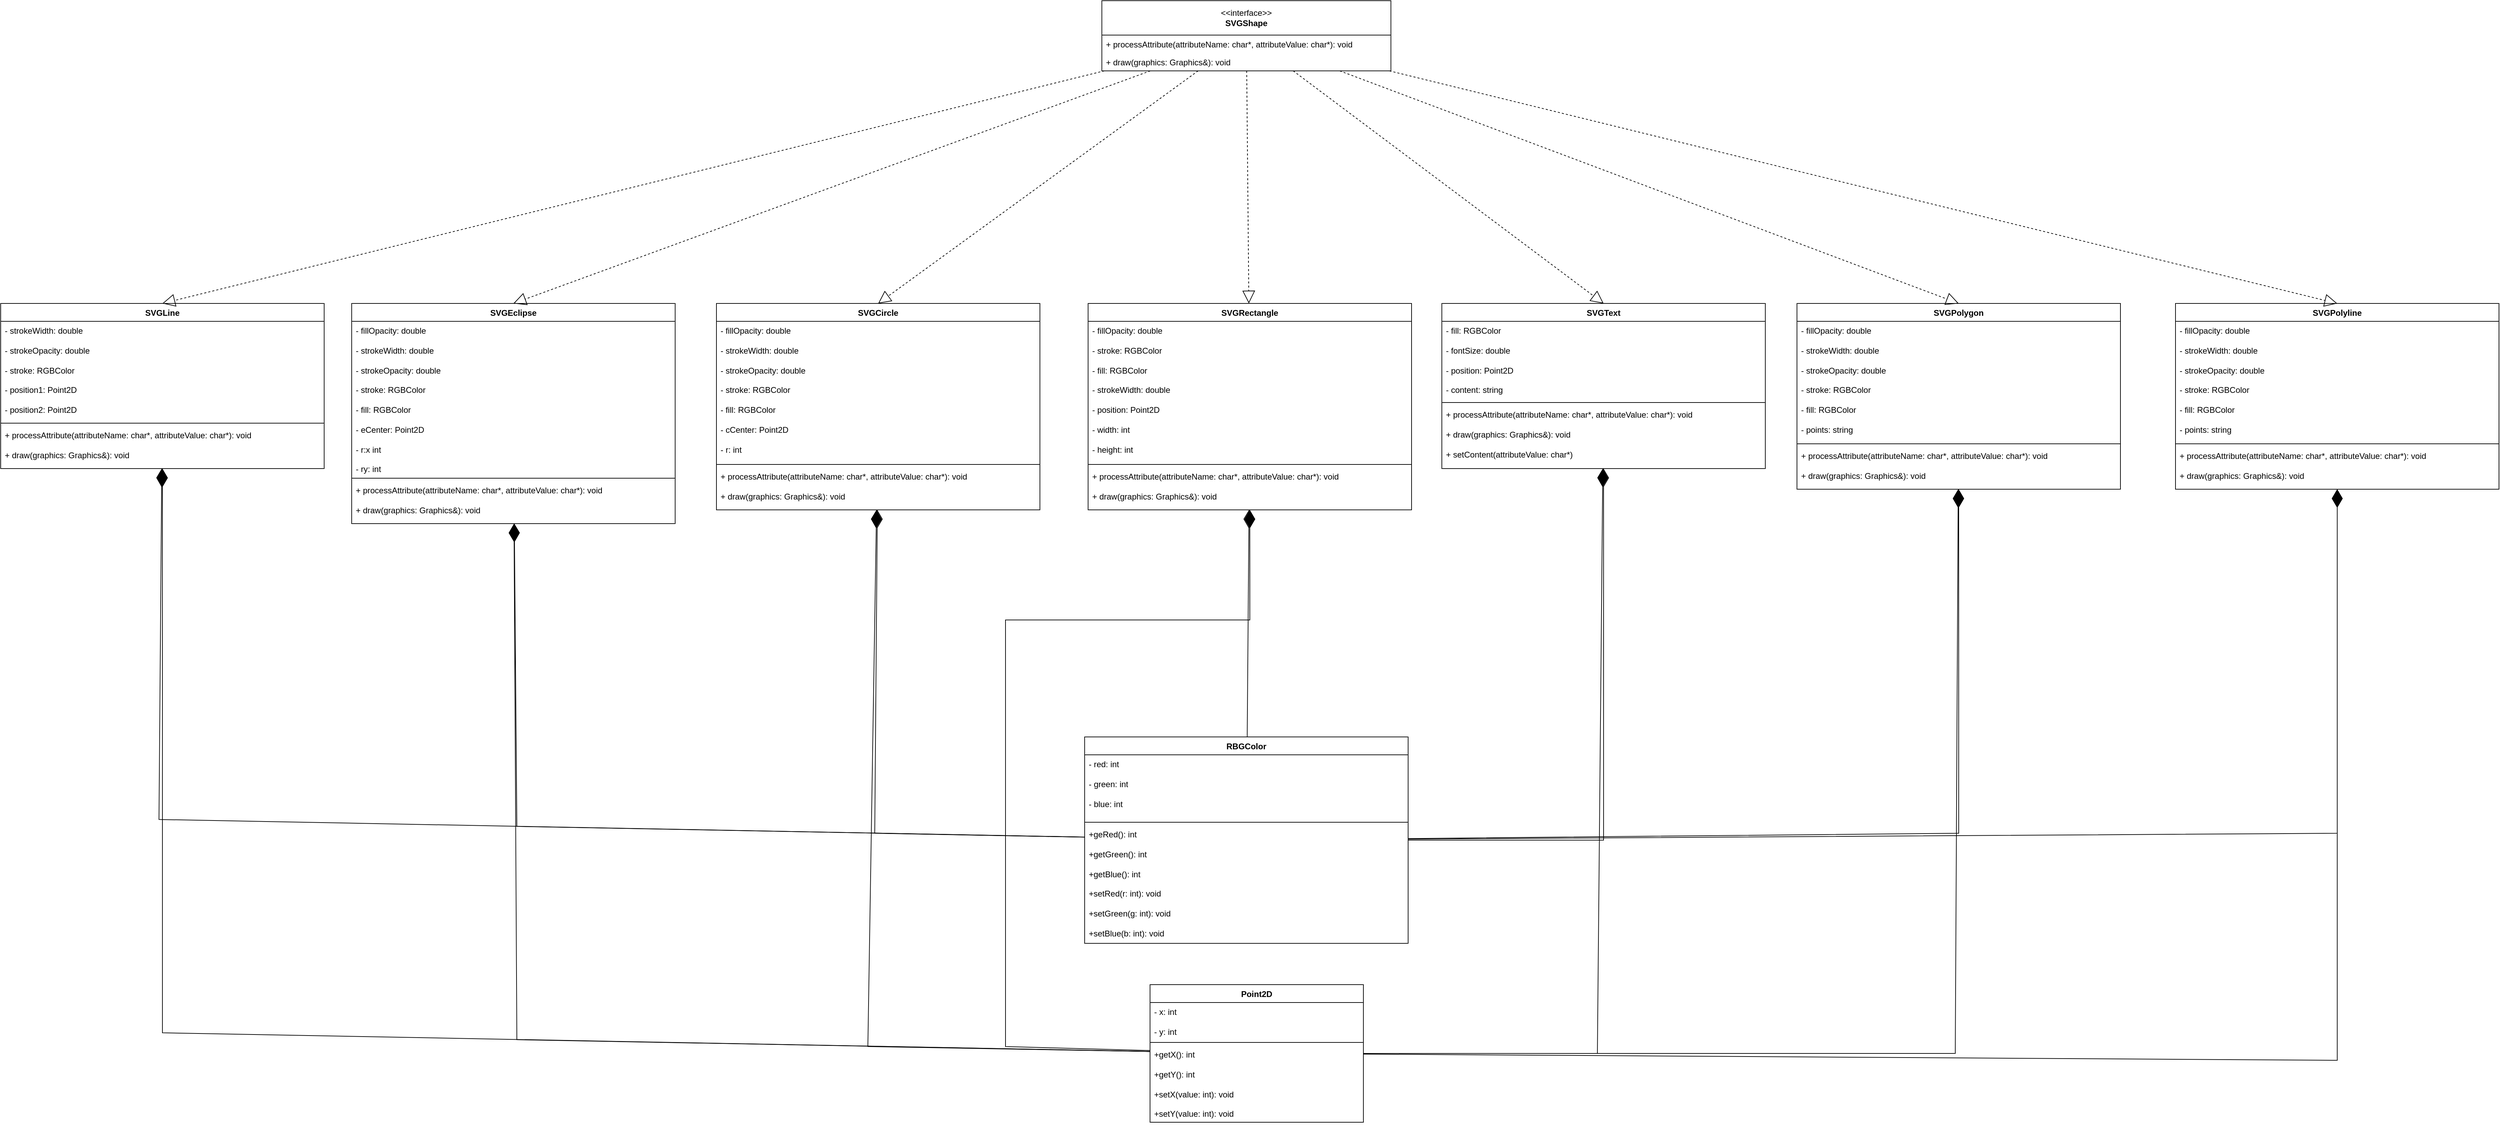 <mxfile version="27.1.5">
  <diagram name="Page-1" id="-4OX5yKSPfMP0kh_d-33">
    <mxGraphModel dx="4624" dy="1927" grid="1" gridSize="10" guides="1" tooltips="1" connect="1" arrows="1" fold="1" page="1" pageScale="1" pageWidth="827" pageHeight="1169" math="0" shadow="0">
      <root>
        <mxCell id="0" />
        <mxCell id="1" parent="0" />
        <mxCell id="V3nbJTYaqaH0ywq8ftMy-5" value="RBGColor" style="swimlane;fontStyle=1;align=center;verticalAlign=top;childLayout=stackLayout;horizontal=1;startSize=26;horizontalStack=0;resizeParent=1;resizeParentMax=0;resizeLast=0;collapsible=1;marginBottom=0;whiteSpace=wrap;html=1;" parent="1" vertex="1">
          <mxGeometry x="665" y="1340" width="470" height="300" as="geometry" />
        </mxCell>
        <mxCell id="V3nbJTYaqaH0ywq8ftMy-6" value="- red: int&lt;div&gt;&lt;br&gt;&lt;/div&gt;&lt;div&gt;- green: int&lt;/div&gt;&lt;div&gt;&lt;br&gt;&lt;/div&gt;&lt;div&gt;- blue: int&lt;/div&gt;&lt;div&gt;&lt;br&gt;&lt;/div&gt;" style="text;strokeColor=none;fillColor=none;align=left;verticalAlign=top;spacingLeft=4;spacingRight=4;overflow=hidden;rotatable=0;points=[[0,0.5],[1,0.5]];portConstraint=eastwest;whiteSpace=wrap;html=1;" parent="V3nbJTYaqaH0ywq8ftMy-5" vertex="1">
          <mxGeometry y="26" width="470" height="94" as="geometry" />
        </mxCell>
        <mxCell id="V3nbJTYaqaH0ywq8ftMy-7" value="" style="line;strokeWidth=1;fillColor=none;align=left;verticalAlign=middle;spacingTop=-1;spacingLeft=3;spacingRight=3;rotatable=0;labelPosition=right;points=[];portConstraint=eastwest;strokeColor=inherit;" parent="V3nbJTYaqaH0ywq8ftMy-5" vertex="1">
          <mxGeometry y="120" width="470" height="8" as="geometry" />
        </mxCell>
        <mxCell id="V3nbJTYaqaH0ywq8ftMy-8" value="&lt;div&gt;&lt;span style=&quot;background-color: transparent; color: light-dark(rgb(0, 0, 0), rgb(255, 255, 255));&quot;&gt;+geRed(): int&lt;/span&gt;&lt;/div&gt;&lt;div&gt;&lt;span style=&quot;background-color: transparent; color: light-dark(rgb(0, 0, 0), rgb(255, 255, 255));&quot;&gt;&lt;br&gt;&lt;/span&gt;&lt;/div&gt;&lt;div&gt;+getGreen(): int&lt;/div&gt;&lt;div&gt;&lt;br&gt;&lt;/div&gt;&lt;div&gt;+getBlue(): int&lt;/div&gt;&lt;div&gt;&lt;br&gt;&lt;/div&gt;&lt;div&gt;&lt;span style=&quot;background-color: transparent; color: light-dark(rgb(0, 0, 0), rgb(255, 255, 255));&quot;&gt;+setRed(r: int): void&lt;/span&gt;&lt;/div&gt;&lt;div&gt;&lt;br&gt;&lt;/div&gt;&lt;div&gt;+setGreen(g: int): void&lt;/div&gt;&lt;div&gt;&lt;br&gt;&lt;/div&gt;&lt;div&gt;+setBlue(b: int): void&lt;/div&gt;&lt;div&gt;&lt;br&gt;&lt;/div&gt;" style="text;strokeColor=none;fillColor=none;align=left;verticalAlign=top;spacingLeft=4;spacingRight=4;overflow=hidden;rotatable=0;points=[[0,0.5],[1,0.5]];portConstraint=eastwest;whiteSpace=wrap;html=1;" parent="V3nbJTYaqaH0ywq8ftMy-5" vertex="1">
          <mxGeometry y="128" width="470" height="172" as="geometry" />
        </mxCell>
        <mxCell id="V3nbJTYaqaH0ywq8ftMy-9" value="SVGRectangle" style="swimlane;fontStyle=1;align=center;verticalAlign=top;childLayout=stackLayout;horizontal=1;startSize=26;horizontalStack=0;resizeParent=1;resizeParentMax=0;resizeLast=0;collapsible=1;marginBottom=0;whiteSpace=wrap;html=1;" parent="1" vertex="1">
          <mxGeometry x="670" y="710" width="470" height="300" as="geometry" />
        </mxCell>
        <mxCell id="V3nbJTYaqaH0ywq8ftMy-10" value="&lt;div&gt;- fillOpacity: double&lt;/div&gt;&lt;div&gt;&lt;br&gt;&lt;/div&gt;&lt;div&gt;- stroke: RGBColor&lt;/div&gt;&lt;div&gt;&lt;br&gt;&lt;/div&gt;&lt;div&gt;- fill: RGBColor&lt;/div&gt;&lt;div&gt;&lt;br&gt;&lt;/div&gt;&lt;div&gt;- strokeWidth: double&lt;/div&gt;&lt;div&gt;&lt;br&gt;&lt;/div&gt;&lt;div&gt;- position: Point2D&lt;/div&gt;&lt;div&gt;&lt;br&gt;&lt;/div&gt;&lt;div&gt;- width: int&lt;/div&gt;&lt;div&gt;&lt;br&gt;&lt;/div&gt;&lt;div&gt;- height: int&lt;/div&gt;" style="text;strokeColor=none;fillColor=none;align=left;verticalAlign=top;spacingLeft=4;spacingRight=4;overflow=hidden;rotatable=0;points=[[0,0.5],[1,0.5]];portConstraint=eastwest;whiteSpace=wrap;html=1;" parent="V3nbJTYaqaH0ywq8ftMy-9" vertex="1">
          <mxGeometry y="26" width="470" height="204" as="geometry" />
        </mxCell>
        <mxCell id="V3nbJTYaqaH0ywq8ftMy-11" value="" style="line;strokeWidth=1;fillColor=none;align=left;verticalAlign=middle;spacingTop=-1;spacingLeft=3;spacingRight=3;rotatable=0;labelPosition=right;points=[];portConstraint=eastwest;strokeColor=inherit;" parent="V3nbJTYaqaH0ywq8ftMy-9" vertex="1">
          <mxGeometry y="230" width="470" height="8" as="geometry" />
        </mxCell>
        <mxCell id="V3nbJTYaqaH0ywq8ftMy-12" value="+ processAttribute(attributeName: char*, attributeValue: char*): void&lt;div&gt;&lt;br&gt;&lt;div&gt;+ draw(graphics: Graphics&amp;amp;): void&lt;/div&gt;&lt;/div&gt;" style="text;strokeColor=none;fillColor=none;align=left;verticalAlign=top;spacingLeft=4;spacingRight=4;overflow=hidden;rotatable=0;points=[[0,0.5],[1,0.5]];portConstraint=eastwest;whiteSpace=wrap;html=1;" parent="V3nbJTYaqaH0ywq8ftMy-9" vertex="1">
          <mxGeometry y="238" width="470" height="62" as="geometry" />
        </mxCell>
        <mxCell id="V3nbJTYaqaH0ywq8ftMy-20" value="&amp;lt;&amp;lt;interface&amp;gt;&amp;gt;&lt;div&gt;&lt;b&gt;SVGShape&lt;/b&gt;&lt;/div&gt;" style="swimlane;fontStyle=0;childLayout=stackLayout;horizontal=1;startSize=50;fillColor=none;horizontalStack=0;resizeParent=1;resizeParentMax=0;resizeLast=0;collapsible=1;marginBottom=0;whiteSpace=wrap;html=1;" parent="1" vertex="1">
          <mxGeometry x="690" y="270" width="420" height="102" as="geometry" />
        </mxCell>
        <mxCell id="V3nbJTYaqaH0ywq8ftMy-21" value="+ processAttribute(attributeName: char*, attributeValue: char*): void" style="text;strokeColor=none;fillColor=none;align=left;verticalAlign=top;spacingLeft=4;spacingRight=4;overflow=hidden;rotatable=0;points=[[0,0.5],[1,0.5]];portConstraint=eastwest;whiteSpace=wrap;html=1;" parent="V3nbJTYaqaH0ywq8ftMy-20" vertex="1">
          <mxGeometry y="50" width="420" height="26" as="geometry" />
        </mxCell>
        <mxCell id="V3nbJTYaqaH0ywq8ftMy-22" value="+ draw(graphics: Graphics&amp;amp;): void" style="text;strokeColor=none;fillColor=none;align=left;verticalAlign=top;spacingLeft=4;spacingRight=4;overflow=hidden;rotatable=0;points=[[0,0.5],[1,0.5]];portConstraint=eastwest;whiteSpace=wrap;html=1;" parent="V3nbJTYaqaH0ywq8ftMy-20" vertex="1">
          <mxGeometry y="76" width="420" height="26" as="geometry" />
        </mxCell>
        <mxCell id="V3nbJTYaqaH0ywq8ftMy-27" value="Point2D" style="swimlane;fontStyle=1;align=center;verticalAlign=top;childLayout=stackLayout;horizontal=1;startSize=26;horizontalStack=0;resizeParent=1;resizeParentMax=0;resizeLast=0;collapsible=1;marginBottom=0;whiteSpace=wrap;html=1;" parent="1" vertex="1">
          <mxGeometry x="760" y="1700" width="310" height="200" as="geometry" />
        </mxCell>
        <mxCell id="V3nbJTYaqaH0ywq8ftMy-28" value="- x: int&lt;div&gt;&lt;br&gt;&lt;div&gt;- y: int&lt;/div&gt;&lt;/div&gt;" style="text;strokeColor=none;fillColor=none;align=left;verticalAlign=top;spacingLeft=4;spacingRight=4;overflow=hidden;rotatable=0;points=[[0,0.5],[1,0.5]];portConstraint=eastwest;whiteSpace=wrap;html=1;" parent="V3nbJTYaqaH0ywq8ftMy-27" vertex="1">
          <mxGeometry y="26" width="310" height="54" as="geometry" />
        </mxCell>
        <mxCell id="V3nbJTYaqaH0ywq8ftMy-29" value="" style="line;strokeWidth=1;fillColor=none;align=left;verticalAlign=middle;spacingTop=-1;spacingLeft=3;spacingRight=3;rotatable=0;labelPosition=right;points=[];portConstraint=eastwest;strokeColor=inherit;" parent="V3nbJTYaqaH0ywq8ftMy-27" vertex="1">
          <mxGeometry y="80" width="310" height="8" as="geometry" />
        </mxCell>
        <mxCell id="V3nbJTYaqaH0ywq8ftMy-30" value="+getX(): int&lt;div&gt;&lt;br&gt;&lt;/div&gt;&lt;div&gt;+getY(): int&lt;/div&gt;&lt;div&gt;&lt;br&gt;&lt;/div&gt;&lt;div&gt;+setX(value: int): void&lt;/div&gt;&lt;div&gt;&lt;br&gt;&lt;/div&gt;&lt;div&gt;+setY(value: int): void&lt;br&gt;&lt;div&gt;&lt;br&gt;&lt;div&gt;&lt;br&gt;&lt;/div&gt;&lt;/div&gt;&lt;/div&gt;" style="text;strokeColor=none;fillColor=none;align=left;verticalAlign=top;spacingLeft=4;spacingRight=4;overflow=hidden;rotatable=0;points=[[0,0.5],[1,0.5]];portConstraint=eastwest;whiteSpace=wrap;html=1;" parent="V3nbJTYaqaH0ywq8ftMy-27" vertex="1">
          <mxGeometry y="88" width="310" height="112" as="geometry" />
        </mxCell>
        <mxCell id="V3nbJTYaqaH0ywq8ftMy-41" value="SVGText" style="swimlane;fontStyle=1;align=center;verticalAlign=top;childLayout=stackLayout;horizontal=1;startSize=26;horizontalStack=0;resizeParent=1;resizeParentMax=0;resizeLast=0;collapsible=1;marginBottom=0;whiteSpace=wrap;html=1;" parent="1" vertex="1">
          <mxGeometry x="1184" y="710" width="470" height="240" as="geometry" />
        </mxCell>
        <mxCell id="V3nbJTYaqaH0ywq8ftMy-42" value="&lt;div&gt;&lt;span style=&quot;background-color: transparent; color: light-dark(rgb(0, 0, 0), rgb(255, 255, 255));&quot;&gt;- fill: RGBColor&lt;/span&gt;&lt;/div&gt;&lt;div&gt;&lt;br&gt;&lt;/div&gt;&lt;div&gt;- fontSize: double&lt;/div&gt;&lt;div&gt;&lt;br&gt;&lt;/div&gt;&lt;div&gt;- position: Point2D&lt;/div&gt;&lt;div&gt;&lt;br&gt;&lt;/div&gt;&lt;div&gt;- content: string&lt;/div&gt;&lt;div&gt;&lt;br&gt;&lt;/div&gt;" style="text;strokeColor=none;fillColor=none;align=left;verticalAlign=top;spacingLeft=4;spacingRight=4;overflow=hidden;rotatable=0;points=[[0,0.5],[1,0.5]];portConstraint=eastwest;whiteSpace=wrap;html=1;" parent="V3nbJTYaqaH0ywq8ftMy-41" vertex="1">
          <mxGeometry y="26" width="470" height="114" as="geometry" />
        </mxCell>
        <mxCell id="V3nbJTYaqaH0ywq8ftMy-43" value="" style="line;strokeWidth=1;fillColor=none;align=left;verticalAlign=middle;spacingTop=-1;spacingLeft=3;spacingRight=3;rotatable=0;labelPosition=right;points=[];portConstraint=eastwest;strokeColor=inherit;" parent="V3nbJTYaqaH0ywq8ftMy-41" vertex="1">
          <mxGeometry y="140" width="470" height="8" as="geometry" />
        </mxCell>
        <mxCell id="V3nbJTYaqaH0ywq8ftMy-44" value="+ processAttribute(attributeName: char*, attributeValue: char*): void&lt;div&gt;&lt;br&gt;&lt;div&gt;+ draw(graphics: Graphics&amp;amp;): void&lt;/div&gt;&lt;/div&gt;&lt;div&gt;&lt;br&gt;&lt;/div&gt;&lt;div&gt;+ setContent(&lt;span style=&quot;background-color: transparent; color: light-dark(rgb(0, 0, 0), rgb(255, 255, 255));&quot;&gt;attributeValue: char*&lt;/span&gt;&lt;span style=&quot;background-color: transparent; color: light-dark(rgb(0, 0, 0), rgb(255, 255, 255));&quot;&gt;)&lt;/span&gt;&lt;/div&gt;" style="text;strokeColor=none;fillColor=none;align=left;verticalAlign=top;spacingLeft=4;spacingRight=4;overflow=hidden;rotatable=0;points=[[0,0.5],[1,0.5]];portConstraint=eastwest;whiteSpace=wrap;html=1;" parent="V3nbJTYaqaH0ywq8ftMy-41" vertex="1">
          <mxGeometry y="148" width="470" height="92" as="geometry" />
        </mxCell>
        <mxCell id="V3nbJTYaqaH0ywq8ftMy-45" value="SVGCircle" style="swimlane;fontStyle=1;align=center;verticalAlign=top;childLayout=stackLayout;horizontal=1;startSize=26;horizontalStack=0;resizeParent=1;resizeParentMax=0;resizeLast=0;collapsible=1;marginBottom=0;whiteSpace=wrap;html=1;" parent="1" vertex="1">
          <mxGeometry x="130" y="710" width="470" height="300" as="geometry" />
        </mxCell>
        <mxCell id="V3nbJTYaqaH0ywq8ftMy-46" value="&lt;div&gt;- fillOpacity: double&lt;/div&gt;&lt;div&gt;&lt;br&gt;&lt;/div&gt;&lt;div&gt;- strokeWidth: double&lt;/div&gt;&lt;div&gt;&lt;br&gt;&lt;/div&gt;&lt;div&gt;- strokeOpacity: double&lt;/div&gt;&lt;div&gt;&lt;br&gt;&lt;/div&gt;&lt;div&gt;- stroke: RGBColor&lt;/div&gt;&lt;div&gt;&lt;br&gt;&lt;/div&gt;&lt;div&gt;- fill: RGBColor&lt;/div&gt;&lt;div&gt;&lt;br&gt;&lt;/div&gt;&lt;div&gt;- cCenter: Point2D&lt;/div&gt;&lt;div&gt;&lt;br&gt;&lt;/div&gt;&lt;div&gt;- r: int&lt;/div&gt;&lt;div&gt;&lt;br&gt;&lt;/div&gt;" style="text;strokeColor=none;fillColor=none;align=left;verticalAlign=top;spacingLeft=4;spacingRight=4;overflow=hidden;rotatable=0;points=[[0,0.5],[1,0.5]];portConstraint=eastwest;whiteSpace=wrap;html=1;" parent="V3nbJTYaqaH0ywq8ftMy-45" vertex="1">
          <mxGeometry y="26" width="470" height="204" as="geometry" />
        </mxCell>
        <mxCell id="V3nbJTYaqaH0ywq8ftMy-47" value="" style="line;strokeWidth=1;fillColor=none;align=left;verticalAlign=middle;spacingTop=-1;spacingLeft=3;spacingRight=3;rotatable=0;labelPosition=right;points=[];portConstraint=eastwest;strokeColor=inherit;" parent="V3nbJTYaqaH0ywq8ftMy-45" vertex="1">
          <mxGeometry y="230" width="470" height="8" as="geometry" />
        </mxCell>
        <mxCell id="V3nbJTYaqaH0ywq8ftMy-48" value="+ processAttribute(attributeName: char*, attributeValue: char*): void&lt;div&gt;&lt;br&gt;&lt;div&gt;+ draw(graphics: Graphics&amp;amp;): void&lt;/div&gt;&lt;/div&gt;" style="text;strokeColor=none;fillColor=none;align=left;verticalAlign=top;spacingLeft=4;spacingRight=4;overflow=hidden;rotatable=0;points=[[0,0.5],[1,0.5]];portConstraint=eastwest;whiteSpace=wrap;html=1;" parent="V3nbJTYaqaH0ywq8ftMy-45" vertex="1">
          <mxGeometry y="238" width="470" height="62" as="geometry" />
        </mxCell>
        <mxCell id="V3nbJTYaqaH0ywq8ftMy-49" value="SVGEclipse" style="swimlane;fontStyle=1;align=center;verticalAlign=top;childLayout=stackLayout;horizontal=1;startSize=26;horizontalStack=0;resizeParent=1;resizeParentMax=0;resizeLast=0;collapsible=1;marginBottom=0;whiteSpace=wrap;html=1;" parent="1" vertex="1">
          <mxGeometry x="-400" y="710" width="470" height="320" as="geometry" />
        </mxCell>
        <mxCell id="V3nbJTYaqaH0ywq8ftMy-50" value="&lt;div&gt;- fillOpacity: double&lt;/div&gt;&lt;div&gt;&lt;br&gt;&lt;/div&gt;&lt;div&gt;- strokeWidth: double&lt;/div&gt;&lt;div&gt;&lt;br&gt;&lt;/div&gt;&lt;div&gt;- strokeOpacity: double&lt;/div&gt;&lt;div&gt;&lt;br&gt;&lt;/div&gt;&lt;div&gt;- stroke: RGBColor&lt;/div&gt;&lt;div&gt;&lt;br&gt;&lt;/div&gt;&lt;div&gt;- fill: RGBColor&lt;/div&gt;&lt;div&gt;&lt;br&gt;&lt;/div&gt;&lt;div&gt;- eCenter: Point2D&lt;/div&gt;&lt;div&gt;&lt;br&gt;&lt;/div&gt;&lt;div&gt;- r:x int&lt;/div&gt;&lt;div&gt;&lt;br&gt;&lt;/div&gt;&lt;div&gt;- ry: int&lt;/div&gt;" style="text;strokeColor=none;fillColor=none;align=left;verticalAlign=top;spacingLeft=4;spacingRight=4;overflow=hidden;rotatable=0;points=[[0,0.5],[1,0.5]];portConstraint=eastwest;whiteSpace=wrap;html=1;" parent="V3nbJTYaqaH0ywq8ftMy-49" vertex="1">
          <mxGeometry y="26" width="470" height="224" as="geometry" />
        </mxCell>
        <mxCell id="V3nbJTYaqaH0ywq8ftMy-51" value="" style="line;strokeWidth=1;fillColor=none;align=left;verticalAlign=middle;spacingTop=-1;spacingLeft=3;spacingRight=3;rotatable=0;labelPosition=right;points=[];portConstraint=eastwest;strokeColor=inherit;" parent="V3nbJTYaqaH0ywq8ftMy-49" vertex="1">
          <mxGeometry y="250" width="470" height="8" as="geometry" />
        </mxCell>
        <mxCell id="V3nbJTYaqaH0ywq8ftMy-52" value="+ processAttribute(attributeName: char*, attributeValue: char*): void&lt;div&gt;&lt;br&gt;&lt;div&gt;+ draw(graphics: Graphics&amp;amp;): void&lt;/div&gt;&lt;/div&gt;" style="text;strokeColor=none;fillColor=none;align=left;verticalAlign=top;spacingLeft=4;spacingRight=4;overflow=hidden;rotatable=0;points=[[0,0.5],[1,0.5]];portConstraint=eastwest;whiteSpace=wrap;html=1;" parent="V3nbJTYaqaH0ywq8ftMy-49" vertex="1">
          <mxGeometry y="258" width="470" height="62" as="geometry" />
        </mxCell>
        <mxCell id="V3nbJTYaqaH0ywq8ftMy-53" value="SVGLine" style="swimlane;fontStyle=1;align=center;verticalAlign=top;childLayout=stackLayout;horizontal=1;startSize=26;horizontalStack=0;resizeParent=1;resizeParentMax=0;resizeLast=0;collapsible=1;marginBottom=0;whiteSpace=wrap;html=1;" parent="1" vertex="1">
          <mxGeometry x="-910" y="710" width="470" height="240" as="geometry" />
        </mxCell>
        <mxCell id="V3nbJTYaqaH0ywq8ftMy-54" value="&lt;div&gt;&lt;span style=&quot;background-color: transparent; color: light-dark(rgb(0, 0, 0), rgb(255, 255, 255));&quot;&gt;- strokeWidth: double&lt;/span&gt;&lt;/div&gt;&lt;div&gt;&lt;br&gt;&lt;/div&gt;&lt;div&gt;- strokeOpacity: double&lt;/div&gt;&lt;div&gt;&lt;br&gt;&lt;/div&gt;&lt;div&gt;- stroke: RGBColor&lt;/div&gt;&lt;div&gt;&lt;br&gt;&lt;/div&gt;&lt;div&gt;&lt;span style=&quot;background-color: transparent; color: light-dark(rgb(0, 0, 0), rgb(255, 255, 255));&quot;&gt;- position1: Point2D&lt;/span&gt;&lt;/div&gt;&lt;div&gt;&lt;br&gt;&lt;/div&gt;&lt;div&gt;- position2: Point2D&lt;/div&gt;&lt;div&gt;&lt;br&gt;&lt;/div&gt;" style="text;strokeColor=none;fillColor=none;align=left;verticalAlign=top;spacingLeft=4;spacingRight=4;overflow=hidden;rotatable=0;points=[[0,0.5],[1,0.5]];portConstraint=eastwest;whiteSpace=wrap;html=1;" parent="V3nbJTYaqaH0ywq8ftMy-53" vertex="1">
          <mxGeometry y="26" width="470" height="144" as="geometry" />
        </mxCell>
        <mxCell id="V3nbJTYaqaH0ywq8ftMy-55" value="" style="line;strokeWidth=1;fillColor=none;align=left;verticalAlign=middle;spacingTop=-1;spacingLeft=3;spacingRight=3;rotatable=0;labelPosition=right;points=[];portConstraint=eastwest;strokeColor=inherit;" parent="V3nbJTYaqaH0ywq8ftMy-53" vertex="1">
          <mxGeometry y="170" width="470" height="8" as="geometry" />
        </mxCell>
        <mxCell id="V3nbJTYaqaH0ywq8ftMy-56" value="+ processAttribute(attributeName: char*, attributeValue: char*): void&lt;div&gt;&lt;br&gt;&lt;div&gt;+ draw(graphics: Graphics&amp;amp;): void&lt;/div&gt;&lt;/div&gt;" style="text;strokeColor=none;fillColor=none;align=left;verticalAlign=top;spacingLeft=4;spacingRight=4;overflow=hidden;rotatable=0;points=[[0,0.5],[1,0.5]];portConstraint=eastwest;whiteSpace=wrap;html=1;" parent="V3nbJTYaqaH0ywq8ftMy-53" vertex="1">
          <mxGeometry y="178" width="470" height="62" as="geometry" />
        </mxCell>
        <mxCell id="V3nbJTYaqaH0ywq8ftMy-57" value="SVGPolyline" style="swimlane;fontStyle=1;align=center;verticalAlign=top;childLayout=stackLayout;horizontal=1;startSize=26;horizontalStack=0;resizeParent=1;resizeParentMax=0;resizeLast=0;collapsible=1;marginBottom=0;whiteSpace=wrap;html=1;" parent="1" vertex="1">
          <mxGeometry x="2250" y="710" width="470" height="270" as="geometry" />
        </mxCell>
        <mxCell id="V3nbJTYaqaH0ywq8ftMy-58" value="&lt;div&gt;- fillOpacity: double&lt;/div&gt;&lt;div&gt;&lt;br&gt;&lt;/div&gt;&lt;div&gt;- strokeWidth: double&lt;/div&gt;&lt;div&gt;&lt;br&gt;&lt;/div&gt;&lt;div&gt;- strokeOpacity: double&lt;/div&gt;&lt;div&gt;&lt;br&gt;&lt;/div&gt;&lt;div&gt;- stroke: RGBColor&lt;/div&gt;&lt;div&gt;&lt;br&gt;&lt;/div&gt;&lt;div&gt;- fill: RGBColor&lt;/div&gt;&lt;div&gt;&lt;br&gt;&lt;/div&gt;&lt;div&gt;- points: string&lt;/div&gt;&lt;div&gt;&lt;br&gt;&lt;/div&gt;" style="text;strokeColor=none;fillColor=none;align=left;verticalAlign=top;spacingLeft=4;spacingRight=4;overflow=hidden;rotatable=0;points=[[0,0.5],[1,0.5]];portConstraint=eastwest;whiteSpace=wrap;html=1;" parent="V3nbJTYaqaH0ywq8ftMy-57" vertex="1">
          <mxGeometry y="26" width="470" height="174" as="geometry" />
        </mxCell>
        <mxCell id="V3nbJTYaqaH0ywq8ftMy-59" value="" style="line;strokeWidth=1;fillColor=none;align=left;verticalAlign=middle;spacingTop=-1;spacingLeft=3;spacingRight=3;rotatable=0;labelPosition=right;points=[];portConstraint=eastwest;strokeColor=inherit;" parent="V3nbJTYaqaH0ywq8ftMy-57" vertex="1">
          <mxGeometry y="200" width="470" height="8" as="geometry" />
        </mxCell>
        <mxCell id="V3nbJTYaqaH0ywq8ftMy-60" value="+ processAttribute(attributeName: char*, attributeValue: char*): void&lt;div&gt;&lt;br&gt;&lt;div&gt;+ draw(graphics: Graphics&amp;amp;): void&lt;/div&gt;&lt;/div&gt;" style="text;strokeColor=none;fillColor=none;align=left;verticalAlign=top;spacingLeft=4;spacingRight=4;overflow=hidden;rotatable=0;points=[[0,0.5],[1,0.5]];portConstraint=eastwest;whiteSpace=wrap;html=1;" parent="V3nbJTYaqaH0ywq8ftMy-57" vertex="1">
          <mxGeometry y="208" width="470" height="62" as="geometry" />
        </mxCell>
        <mxCell id="V3nbJTYaqaH0ywq8ftMy-61" value="SVGPolygon" style="swimlane;fontStyle=1;align=center;verticalAlign=top;childLayout=stackLayout;horizontal=1;startSize=26;horizontalStack=0;resizeParent=1;resizeParentMax=0;resizeLast=0;collapsible=1;marginBottom=0;whiteSpace=wrap;html=1;" parent="1" vertex="1">
          <mxGeometry x="1700" y="710" width="470" height="270" as="geometry" />
        </mxCell>
        <mxCell id="V3nbJTYaqaH0ywq8ftMy-62" value="&lt;div&gt;- fillOpacity: double&lt;/div&gt;&lt;div&gt;&lt;br&gt;&lt;/div&gt;&lt;div&gt;- strokeWidth: double&lt;/div&gt;&lt;div&gt;&lt;br&gt;&lt;/div&gt;&lt;div&gt;- strokeOpacity: double&lt;/div&gt;&lt;div&gt;&lt;br&gt;&lt;/div&gt;&lt;div&gt;- stroke: RGBColor&lt;/div&gt;&lt;div&gt;&lt;br&gt;&lt;/div&gt;&lt;div&gt;- fill: RGBColor&lt;/div&gt;&lt;div&gt;&lt;br&gt;&lt;/div&gt;&lt;div&gt;- points: string&lt;/div&gt;&lt;div&gt;&lt;br&gt;&lt;/div&gt;" style="text;strokeColor=none;fillColor=none;align=left;verticalAlign=top;spacingLeft=4;spacingRight=4;overflow=hidden;rotatable=0;points=[[0,0.5],[1,0.5]];portConstraint=eastwest;whiteSpace=wrap;html=1;" parent="V3nbJTYaqaH0ywq8ftMy-61" vertex="1">
          <mxGeometry y="26" width="470" height="174" as="geometry" />
        </mxCell>
        <mxCell id="V3nbJTYaqaH0ywq8ftMy-63" value="" style="line;strokeWidth=1;fillColor=none;align=left;verticalAlign=middle;spacingTop=-1;spacingLeft=3;spacingRight=3;rotatable=0;labelPosition=right;points=[];portConstraint=eastwest;strokeColor=inherit;" parent="V3nbJTYaqaH0ywq8ftMy-61" vertex="1">
          <mxGeometry y="200" width="470" height="8" as="geometry" />
        </mxCell>
        <mxCell id="V3nbJTYaqaH0ywq8ftMy-64" value="+ processAttribute(attributeName: char*, attributeValue: char*): void&lt;div&gt;&lt;br&gt;&lt;div&gt;+ draw(graphics: Graphics&amp;amp;): void&lt;/div&gt;&lt;/div&gt;" style="text;strokeColor=none;fillColor=none;align=left;verticalAlign=top;spacingLeft=4;spacingRight=4;overflow=hidden;rotatable=0;points=[[0,0.5],[1,0.5]];portConstraint=eastwest;whiteSpace=wrap;html=1;" parent="V3nbJTYaqaH0ywq8ftMy-61" vertex="1">
          <mxGeometry y="208" width="470" height="62" as="geometry" />
        </mxCell>
        <mxCell id="V3nbJTYaqaH0ywq8ftMy-65" value="" style="endArrow=block;endSize=16;endFill=0;html=1;rounded=0;dashed=1;entryX=0.5;entryY=0;entryDx=0;entryDy=0;" parent="1" source="V3nbJTYaqaH0ywq8ftMy-20" target="V3nbJTYaqaH0ywq8ftMy-53" edge="1">
          <mxGeometry x="0.001" width="160" relative="1" as="geometry">
            <mxPoint x="810" y="180" as="sourcePoint" />
            <mxPoint x="970" y="180" as="targetPoint" />
            <mxPoint as="offset" />
          </mxGeometry>
        </mxCell>
        <mxCell id="V3nbJTYaqaH0ywq8ftMy-66" value="" style="endArrow=block;endSize=16;endFill=0;html=1;rounded=0;dashed=1;entryX=0.5;entryY=0;entryDx=0;entryDy=0;" parent="1" source="V3nbJTYaqaH0ywq8ftMy-20" target="V3nbJTYaqaH0ywq8ftMy-57" edge="1">
          <mxGeometry width="160" relative="1" as="geometry">
            <mxPoint x="1013" y="220" as="sourcePoint" />
            <mxPoint x="770" y="-20" as="targetPoint" />
          </mxGeometry>
        </mxCell>
        <mxCell id="V3nbJTYaqaH0ywq8ftMy-67" value="" style="endArrow=block;endSize=16;endFill=0;html=1;rounded=0;dashed=1;entryX=0.5;entryY=0;entryDx=0;entryDy=0;" parent="1" source="V3nbJTYaqaH0ywq8ftMy-20" target="V3nbJTYaqaH0ywq8ftMy-61" edge="1">
          <mxGeometry width="160" relative="1" as="geometry">
            <mxPoint x="1050" y="560" as="sourcePoint" />
            <mxPoint x="1266" y="350" as="targetPoint" />
          </mxGeometry>
        </mxCell>
        <mxCell id="V3nbJTYaqaH0ywq8ftMy-68" value="" style="endArrow=block;endSize=16;endFill=0;html=1;rounded=0;entryX=0.5;entryY=0;entryDx=0;entryDy=0;dashed=1;" parent="1" source="V3nbJTYaqaH0ywq8ftMy-20" target="V3nbJTYaqaH0ywq8ftMy-41" edge="1">
          <mxGeometry width="160" relative="1" as="geometry">
            <mxPoint x="1140" y="468" as="sourcePoint" />
            <mxPoint x="1350" y="460" as="targetPoint" />
          </mxGeometry>
        </mxCell>
        <mxCell id="V3nbJTYaqaH0ywq8ftMy-69" value="" style="endArrow=block;endSize=16;endFill=0;html=1;rounded=0;dashed=1;" parent="1" source="V3nbJTYaqaH0ywq8ftMy-20" target="V3nbJTYaqaH0ywq8ftMy-9" edge="1">
          <mxGeometry width="160" relative="1" as="geometry">
            <mxPoint x="780" y="468" as="sourcePoint" />
            <mxPoint x="990" y="460" as="targetPoint" />
          </mxGeometry>
        </mxCell>
        <mxCell id="V3nbJTYaqaH0ywq8ftMy-70" value="" style="endArrow=block;endSize=16;endFill=0;html=1;rounded=0;entryX=0.5;entryY=0;entryDx=0;entryDy=0;dashed=1;" parent="1" source="V3nbJTYaqaH0ywq8ftMy-20" target="V3nbJTYaqaH0ywq8ftMy-45" edge="1">
          <mxGeometry x="-0.051" y="1" width="160" relative="1" as="geometry">
            <mxPoint x="590" y="558" as="sourcePoint" />
            <mxPoint x="255" y="600" as="targetPoint" />
            <mxPoint as="offset" />
          </mxGeometry>
        </mxCell>
        <mxCell id="V3nbJTYaqaH0ywq8ftMy-71" value="" style="endArrow=block;endSize=16;endFill=0;html=1;rounded=0;dashed=1;entryX=0.5;entryY=0;entryDx=0;entryDy=0;" parent="1" source="V3nbJTYaqaH0ywq8ftMy-20" target="V3nbJTYaqaH0ywq8ftMy-49" edge="1">
          <mxGeometry width="160" relative="1" as="geometry">
            <mxPoint x="550" y="348" as="sourcePoint" />
            <mxPoint x="760" y="340" as="targetPoint" />
          </mxGeometry>
        </mxCell>
        <mxCell id="V3nbJTYaqaH0ywq8ftMy-72" value="" style="endArrow=diamondThin;endFill=0;endSize=24;html=1;rounded=0;" parent="1" source="V3nbJTYaqaH0ywq8ftMy-5" target="V3nbJTYaqaH0ywq8ftMy-53" edge="1">
          <mxGeometry width="160" relative="1" as="geometry">
            <mxPoint x="-200" y="1289.24" as="sourcePoint" />
            <mxPoint x="-675" y="1010" as="targetPoint" />
            <Array as="points">
              <mxPoint x="-680" y="1460" />
            </Array>
          </mxGeometry>
        </mxCell>
        <mxCell id="V3nbJTYaqaH0ywq8ftMy-73" value="" style="endArrow=diamondThin;endFill=0;endSize=24;html=1;rounded=0;" parent="1" source="V3nbJTYaqaH0ywq8ftMy-5" target="V3nbJTYaqaH0ywq8ftMy-49" edge="1">
          <mxGeometry width="160" relative="1" as="geometry">
            <mxPoint x="1040" y="1817" as="sourcePoint" />
            <mxPoint x="-166" y="1290" as="targetPoint" />
            <Array as="points">
              <mxPoint x="-160" y="1470" />
            </Array>
          </mxGeometry>
        </mxCell>
        <mxCell id="V3nbJTYaqaH0ywq8ftMy-74" value="" style="endArrow=diamondThin;endFill=0;endSize=24;html=1;rounded=0;" parent="1" source="V3nbJTYaqaH0ywq8ftMy-5" target="V3nbJTYaqaH0ywq8ftMy-45" edge="1">
          <mxGeometry width="160" relative="1" as="geometry">
            <mxPoint x="734" y="1747" as="sourcePoint" />
            <mxPoint x="40" y="1300" as="targetPoint" />
            <Array as="points">
              <mxPoint x="360" y="1480" />
            </Array>
          </mxGeometry>
        </mxCell>
        <mxCell id="V3nbJTYaqaH0ywq8ftMy-75" value="" style="endArrow=diamondThin;endFill=0;endSize=24;html=1;rounded=0;" parent="1" source="V3nbJTYaqaH0ywq8ftMy-5" target="V3nbJTYaqaH0ywq8ftMy-41" edge="1">
          <mxGeometry width="160" relative="1" as="geometry">
            <mxPoint x="1285.52" y="1544" as="sourcePoint" />
            <mxPoint x="709.999" y="470.0" as="targetPoint" />
            <Array as="points">
              <mxPoint x="1419" y="1490" />
            </Array>
          </mxGeometry>
        </mxCell>
        <mxCell id="V3nbJTYaqaH0ywq8ftMy-76" value="" style="endArrow=diamondThin;endFill=0;endSize=24;html=1;rounded=0;" parent="1" source="V3nbJTYaqaH0ywq8ftMy-5" target="V3nbJTYaqaH0ywq8ftMy-61" edge="1">
          <mxGeometry width="160" relative="1" as="geometry">
            <mxPoint x="1880" y="1650" as="sourcePoint" />
            <mxPoint x="2266" y="1260" as="targetPoint" />
            <Array as="points">
              <mxPoint x="1935" y="1480" />
            </Array>
          </mxGeometry>
        </mxCell>
        <mxCell id="V3nbJTYaqaH0ywq8ftMy-77" value="" style="endArrow=diamondThin;endFill=0;endSize=24;html=1;rounded=0;" parent="1" source="V3nbJTYaqaH0ywq8ftMy-5" target="V3nbJTYaqaH0ywq8ftMy-9" edge="1">
          <mxGeometry width="160" relative="1" as="geometry">
            <mxPoint x="800" y="1480" as="sourcePoint" />
            <mxPoint x="1186" y="1090" as="targetPoint" />
            <Array as="points" />
          </mxGeometry>
        </mxCell>
        <mxCell id="V3nbJTYaqaH0ywq8ftMy-78" value="" style="endArrow=diamondThin;endFill=0;endSize=24;html=1;rounded=0;" parent="1" source="V3nbJTYaqaH0ywq8ftMy-5" target="V3nbJTYaqaH0ywq8ftMy-57" edge="1">
          <mxGeometry width="160" relative="1" as="geometry">
            <mxPoint x="2280" y="1838" as="sourcePoint" />
            <mxPoint x="3080" y="1330" as="targetPoint" />
            <Array as="points">
              <mxPoint x="2485" y="1480" />
            </Array>
          </mxGeometry>
        </mxCell>
        <mxCell id="V3nbJTYaqaH0ywq8ftMy-80" value="" style="endArrow=diamondThin;endFill=1;endSize=24;html=1;rounded=0;" parent="1" source="V3nbJTYaqaH0ywq8ftMy-27" target="V3nbJTYaqaH0ywq8ftMy-53" edge="1">
          <mxGeometry width="160" relative="1" as="geometry">
            <mxPoint x="595" y="1796" as="sourcePoint" />
            <mxPoint x="-746" y="1260" as="targetPoint" />
            <Array as="points">
              <mxPoint x="-675" y="1770" />
            </Array>
          </mxGeometry>
        </mxCell>
        <mxCell id="V3nbJTYaqaH0ywq8ftMy-81" value="" style="endArrow=diamondThin;endFill=1;endSize=24;html=1;rounded=0;" parent="1" source="V3nbJTYaqaH0ywq8ftMy-27" target="V3nbJTYaqaH0ywq8ftMy-49" edge="1">
          <mxGeometry width="160" relative="1" as="geometry">
            <mxPoint x="675" y="1496" as="sourcePoint" />
            <mxPoint x="-154" y="1040" as="targetPoint" />
            <Array as="points">
              <mxPoint x="-160" y="1780" />
            </Array>
          </mxGeometry>
        </mxCell>
        <mxCell id="V3nbJTYaqaH0ywq8ftMy-82" value="" style="endArrow=diamondThin;endFill=1;endSize=24;html=1;rounded=0;" parent="1" source="V3nbJTYaqaH0ywq8ftMy-27" target="V3nbJTYaqaH0ywq8ftMy-45" edge="1">
          <mxGeometry width="160" relative="1" as="geometry">
            <mxPoint x="675" y="1496" as="sourcePoint" />
            <mxPoint x="374" y="1020" as="targetPoint" />
            <Array as="points">
              <mxPoint x="350" y="1790" />
            </Array>
          </mxGeometry>
        </mxCell>
        <mxCell id="V3nbJTYaqaH0ywq8ftMy-83" value="" style="endArrow=diamondThin;endFill=1;endSize=24;html=1;rounded=0;" parent="1" source="V3nbJTYaqaH0ywq8ftMy-27" target="V3nbJTYaqaH0ywq8ftMy-9" edge="1">
          <mxGeometry width="160" relative="1" as="geometry">
            <mxPoint x="540" y="1780" as="sourcePoint" />
            <mxPoint x="914" y="1020" as="targetPoint" />
            <Array as="points">
              <mxPoint x="550" y="1790" />
              <mxPoint x="550" y="1170" />
              <mxPoint x="905" y="1170" />
            </Array>
          </mxGeometry>
        </mxCell>
        <mxCell id="V3nbJTYaqaH0ywq8ftMy-84" value="" style="endArrow=diamondThin;endFill=1;endSize=24;html=1;rounded=0;" parent="1" source="V3nbJTYaqaH0ywq8ftMy-27" target="V3nbJTYaqaH0ywq8ftMy-41" edge="1">
          <mxGeometry width="160" relative="1" as="geometry">
            <mxPoint x="1145" y="1500" as="sourcePoint" />
            <mxPoint x="1429" y="960" as="targetPoint" />
            <Array as="points">
              <mxPoint x="1410" y="1800" />
            </Array>
          </mxGeometry>
        </mxCell>
        <mxCell id="V3nbJTYaqaH0ywq8ftMy-85" value="" style="endArrow=diamondThin;endFill=1;endSize=24;html=1;rounded=0;" parent="1" source="V3nbJTYaqaH0ywq8ftMy-27" target="V3nbJTYaqaH0ywq8ftMy-61" edge="1">
          <mxGeometry width="160" relative="1" as="geometry">
            <mxPoint x="1145" y="1498" as="sourcePoint" />
            <mxPoint x="1945" y="990" as="targetPoint" />
            <Array as="points">
              <mxPoint x="1930" y="1800" />
            </Array>
          </mxGeometry>
        </mxCell>
        <mxCell id="V3nbJTYaqaH0ywq8ftMy-86" value="" style="endArrow=diamondThin;endFill=1;endSize=24;html=1;rounded=0;" parent="1" source="V3nbJTYaqaH0ywq8ftMy-27" target="V3nbJTYaqaH0ywq8ftMy-57" edge="1">
          <mxGeometry width="160" relative="1" as="geometry">
            <mxPoint x="1145" y="1499" as="sourcePoint" />
            <mxPoint x="2495" y="990" as="targetPoint" />
            <Array as="points">
              <mxPoint x="2485" y="1810" />
            </Array>
          </mxGeometry>
        </mxCell>
      </root>
    </mxGraphModel>
  </diagram>
</mxfile>
